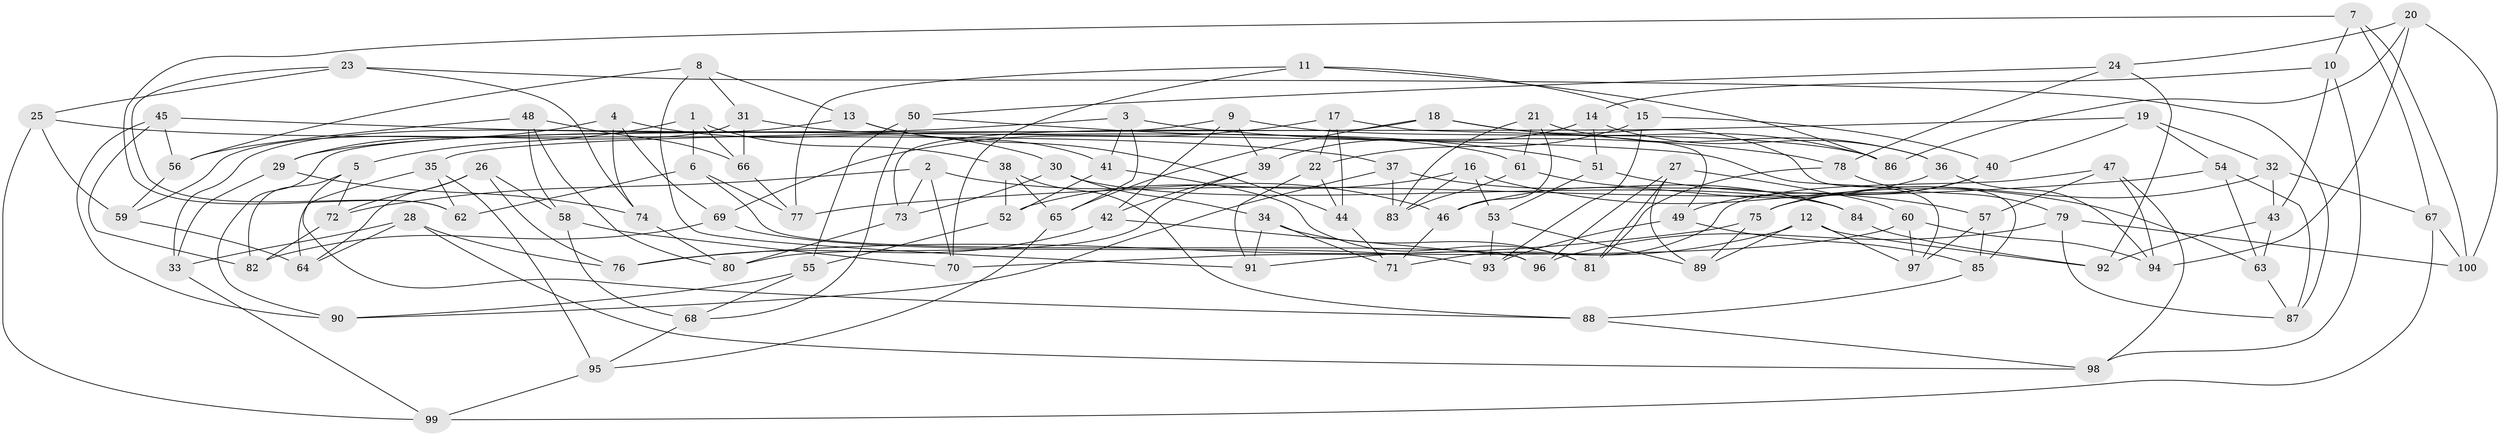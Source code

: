 // Generated by graph-tools (version 1.1) at 2025/39/02/21/25 10:39:01]
// undirected, 100 vertices, 200 edges
graph export_dot {
graph [start="1"]
  node [color=gray90,style=filled];
  1;
  2;
  3;
  4;
  5;
  6;
  7;
  8;
  9;
  10;
  11;
  12;
  13;
  14;
  15;
  16;
  17;
  18;
  19;
  20;
  21;
  22;
  23;
  24;
  25;
  26;
  27;
  28;
  29;
  30;
  31;
  32;
  33;
  34;
  35;
  36;
  37;
  38;
  39;
  40;
  41;
  42;
  43;
  44;
  45;
  46;
  47;
  48;
  49;
  50;
  51;
  52;
  53;
  54;
  55;
  56;
  57;
  58;
  59;
  60;
  61;
  62;
  63;
  64;
  65;
  66;
  67;
  68;
  69;
  70;
  71;
  72;
  73;
  74;
  75;
  76;
  77;
  78;
  79;
  80;
  81;
  82;
  83;
  84;
  85;
  86;
  87;
  88;
  89;
  90;
  91;
  92;
  93;
  94;
  95;
  96;
  97;
  98;
  99;
  100;
  1 -- 6;
  1 -- 5;
  1 -- 38;
  1 -- 66;
  2 -- 70;
  2 -- 73;
  2 -- 72;
  2 -- 46;
  3 -- 41;
  3 -- 65;
  3 -- 29;
  3 -- 78;
  4 -- 30;
  4 -- 74;
  4 -- 29;
  4 -- 69;
  5 -- 88;
  5 -- 72;
  5 -- 82;
  6 -- 77;
  6 -- 62;
  6 -- 96;
  7 -- 67;
  7 -- 100;
  7 -- 10;
  7 -- 62;
  8 -- 56;
  8 -- 31;
  8 -- 91;
  8 -- 13;
  9 -- 39;
  9 -- 86;
  9 -- 90;
  9 -- 42;
  10 -- 43;
  10 -- 14;
  10 -- 98;
  11 -- 86;
  11 -- 70;
  11 -- 15;
  11 -- 77;
  12 -- 91;
  12 -- 92;
  12 -- 97;
  12 -- 89;
  13 -- 44;
  13 -- 33;
  13 -- 41;
  14 -- 36;
  14 -- 39;
  14 -- 51;
  15 -- 93;
  15 -- 40;
  15 -- 22;
  16 -- 83;
  16 -- 53;
  16 -- 63;
  16 -- 52;
  17 -- 22;
  17 -- 49;
  17 -- 44;
  17 -- 69;
  18 -- 73;
  18 -- 85;
  18 -- 86;
  18 -- 65;
  19 -- 32;
  19 -- 54;
  19 -- 40;
  19 -- 35;
  20 -- 94;
  20 -- 100;
  20 -- 86;
  20 -- 24;
  21 -- 61;
  21 -- 36;
  21 -- 46;
  21 -- 83;
  22 -- 44;
  22 -- 91;
  23 -- 87;
  23 -- 62;
  23 -- 74;
  23 -- 25;
  24 -- 50;
  24 -- 92;
  24 -- 78;
  25 -- 99;
  25 -- 59;
  25 -- 37;
  26 -- 58;
  26 -- 76;
  26 -- 64;
  26 -- 72;
  27 -- 96;
  27 -- 81;
  27 -- 89;
  27 -- 60;
  28 -- 76;
  28 -- 33;
  28 -- 98;
  28 -- 64;
  29 -- 74;
  29 -- 33;
  30 -- 84;
  30 -- 73;
  30 -- 34;
  31 -- 59;
  31 -- 66;
  31 -- 61;
  32 -- 75;
  32 -- 67;
  32 -- 43;
  33 -- 99;
  34 -- 71;
  34 -- 91;
  34 -- 81;
  35 -- 62;
  35 -- 95;
  35 -- 64;
  36 -- 94;
  36 -- 46;
  37 -- 83;
  37 -- 90;
  37 -- 84;
  38 -- 88;
  38 -- 65;
  38 -- 52;
  39 -- 42;
  39 -- 80;
  40 -- 49;
  40 -- 75;
  41 -- 81;
  41 -- 52;
  42 -- 76;
  42 -- 96;
  43 -- 63;
  43 -- 92;
  44 -- 71;
  45 -- 97;
  45 -- 56;
  45 -- 82;
  45 -- 90;
  46 -- 71;
  47 -- 94;
  47 -- 71;
  47 -- 57;
  47 -- 98;
  48 -- 58;
  48 -- 80;
  48 -- 66;
  48 -- 56;
  49 -- 93;
  49 -- 85;
  50 -- 68;
  50 -- 55;
  50 -- 51;
  51 -- 53;
  51 -- 57;
  52 -- 55;
  53 -- 93;
  53 -- 89;
  54 -- 87;
  54 -- 63;
  54 -- 77;
  55 -- 68;
  55 -- 90;
  56 -- 59;
  57 -- 85;
  57 -- 97;
  58 -- 68;
  58 -- 70;
  59 -- 64;
  60 -- 70;
  60 -- 97;
  60 -- 94;
  61 -- 84;
  61 -- 83;
  63 -- 87;
  65 -- 95;
  66 -- 77;
  67 -- 99;
  67 -- 100;
  68 -- 95;
  69 -- 82;
  69 -- 93;
  72 -- 82;
  73 -- 80;
  74 -- 80;
  75 -- 76;
  75 -- 89;
  78 -- 81;
  78 -- 79;
  79 -- 87;
  79 -- 96;
  79 -- 100;
  84 -- 92;
  85 -- 88;
  88 -- 98;
  95 -- 99;
}
